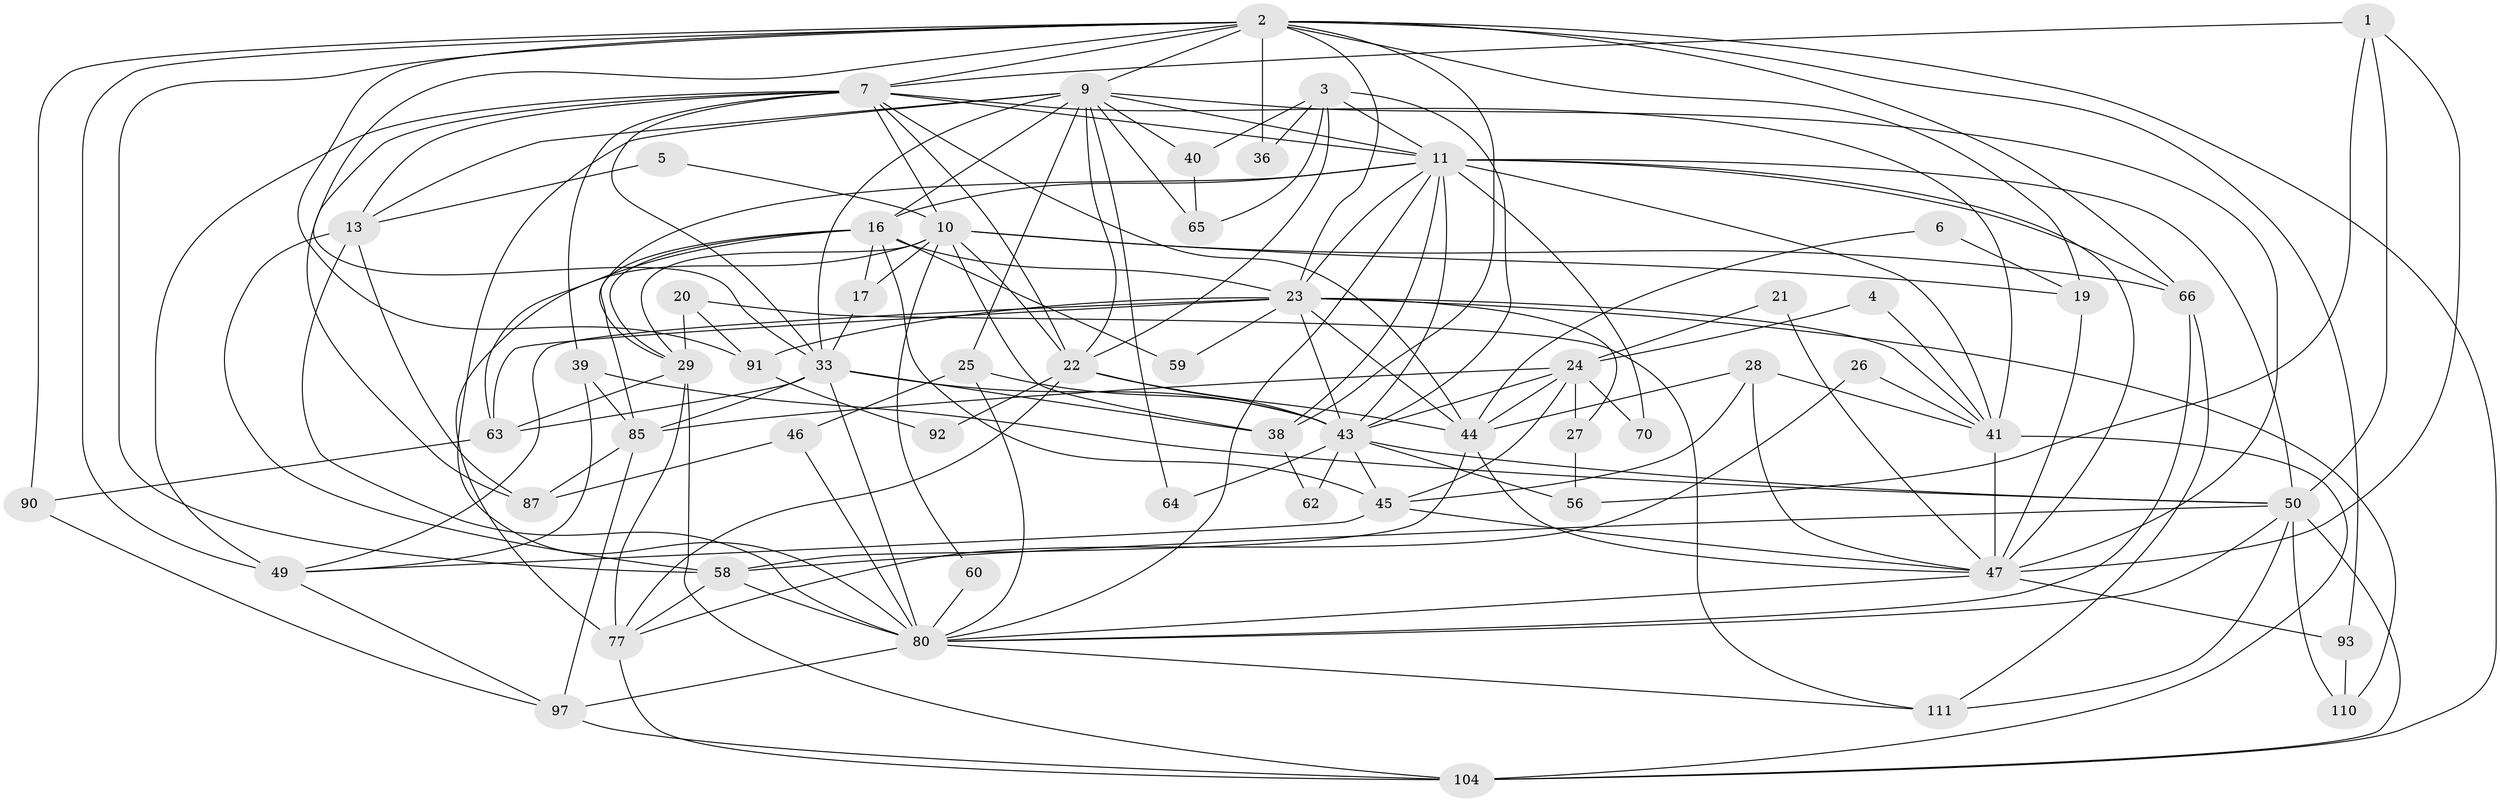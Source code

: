 // original degree distribution, {4: 0.23529411764705882, 6: 0.06722689075630252, 5: 0.21008403361344538, 2: 0.15966386554621848, 3: 0.2605042016806723, 7: 0.04201680672268908, 8: 0.01680672268907563, 9: 0.008403361344537815}
// Generated by graph-tools (version 1.1) at 2025/14/03/09/25 04:14:51]
// undirected, 59 vertices, 165 edges
graph export_dot {
graph [start="1"]
  node [color=gray90,style=filled];
  1;
  2 [super="+12+8"];
  3 [super="+54"];
  4;
  5;
  6;
  7 [super="+30+114+95"];
  9 [super="+48+51"];
  10 [super="+81+14"];
  11 [super="+31+86"];
  13 [super="+15"];
  16 [super="+18"];
  17;
  19 [super="+79"];
  20 [super="+103"];
  21;
  22 [super="+34"];
  23 [super="+118+35"];
  24 [super="+88"];
  25;
  26;
  27;
  28;
  29 [super="+96"];
  33 [super="+55+53"];
  36;
  38;
  39 [super="+57"];
  40;
  41 [super="+42"];
  43 [super="+78+102+75+52"];
  44 [super="+71"];
  45 [super="+74"];
  46;
  47 [super="+83+106+116"];
  49 [super="+119"];
  50 [super="+68"];
  56 [super="+89"];
  58 [super="+61"];
  59;
  60;
  62;
  63 [super="+69"];
  64;
  65;
  66 [super="+108"];
  70;
  77 [super="+82"];
  80 [super="+107"];
  85 [super="+98+117"];
  87;
  90;
  91;
  92;
  93;
  97 [super="+101"];
  104 [super="+109"];
  110;
  111;
  1 -- 56;
  1 -- 47;
  1 -- 7;
  1 -- 50;
  2 -- 23 [weight=2];
  2 -- 19;
  2 -- 104;
  2 -- 33;
  2 -- 36;
  2 -- 38;
  2 -- 9;
  2 -- 58;
  2 -- 49;
  2 -- 7;
  2 -- 90;
  2 -- 91;
  2 -- 93;
  2 -- 66;
  3 -- 43;
  3 -- 36;
  3 -- 40;
  3 -- 65;
  3 -- 11;
  3 -- 22;
  4 -- 41;
  4 -- 24;
  5 -- 13;
  5 -- 10;
  6 -- 19;
  6 -- 44;
  7 -- 41;
  7 -- 10;
  7 -- 22;
  7 -- 39;
  7 -- 33;
  7 -- 11;
  7 -- 49;
  7 -- 87;
  7 -- 44;
  7 -- 13;
  9 -- 40 [weight=2];
  9 -- 80 [weight=3];
  9 -- 11;
  9 -- 25;
  9 -- 64;
  9 -- 33;
  9 -- 65;
  9 -- 16;
  9 -- 47 [weight=2];
  9 -- 22;
  9 -- 13;
  10 -- 17;
  10 -- 19;
  10 -- 77;
  10 -- 22;
  10 -- 66;
  10 -- 38;
  10 -- 60;
  10 -- 29;
  11 -- 47;
  11 -- 41;
  11 -- 23;
  11 -- 29;
  11 -- 70;
  11 -- 38;
  11 -- 80;
  11 -- 16;
  11 -- 66;
  11 -- 43 [weight=2];
  11 -- 50;
  13 -- 80;
  13 -- 87;
  13 -- 58;
  16 -- 59;
  16 -- 63;
  16 -- 85;
  16 -- 17;
  16 -- 45;
  16 -- 23;
  16 -- 29;
  17 -- 33;
  19 -- 47;
  20 -- 91;
  20 -- 29;
  20 -- 111;
  21 -- 47;
  21 -- 24;
  22 -- 92;
  22 -- 43 [weight=2];
  22 -- 77;
  22 -- 44;
  23 -- 59;
  23 -- 41;
  23 -- 91;
  23 -- 44;
  23 -- 110;
  23 -- 49;
  23 -- 27;
  23 -- 63;
  23 -- 43;
  24 -- 43;
  24 -- 70;
  24 -- 85;
  24 -- 27;
  24 -- 44;
  24 -- 45;
  25 -- 46;
  25 -- 80;
  25 -- 43;
  26 -- 41;
  26 -- 77;
  27 -- 56;
  28 -- 41;
  28 -- 47;
  28 -- 44;
  28 -- 45;
  29 -- 77;
  29 -- 104;
  29 -- 63;
  33 -- 43;
  33 -- 38;
  33 -- 85;
  33 -- 63 [weight=2];
  33 -- 80;
  38 -- 62;
  39 -- 50;
  39 -- 49;
  39 -- 85;
  40 -- 65;
  41 -- 47 [weight=2];
  41 -- 104;
  43 -- 64 [weight=2];
  43 -- 62;
  43 -- 45;
  43 -- 56;
  43 -- 50;
  44 -- 47;
  44 -- 58;
  45 -- 47;
  45 -- 49;
  46 -- 80;
  46 -- 87;
  47 -- 93;
  47 -- 80;
  49 -- 97;
  50 -- 110;
  50 -- 104;
  50 -- 80;
  50 -- 58;
  50 -- 111;
  58 -- 80;
  58 -- 77;
  60 -- 80;
  63 -- 90;
  66 -- 80;
  66 -- 111;
  77 -- 104;
  80 -- 111;
  80 -- 97;
  85 -- 87;
  85 -- 97;
  90 -- 97;
  91 -- 92;
  93 -- 110;
  97 -- 104;
}
